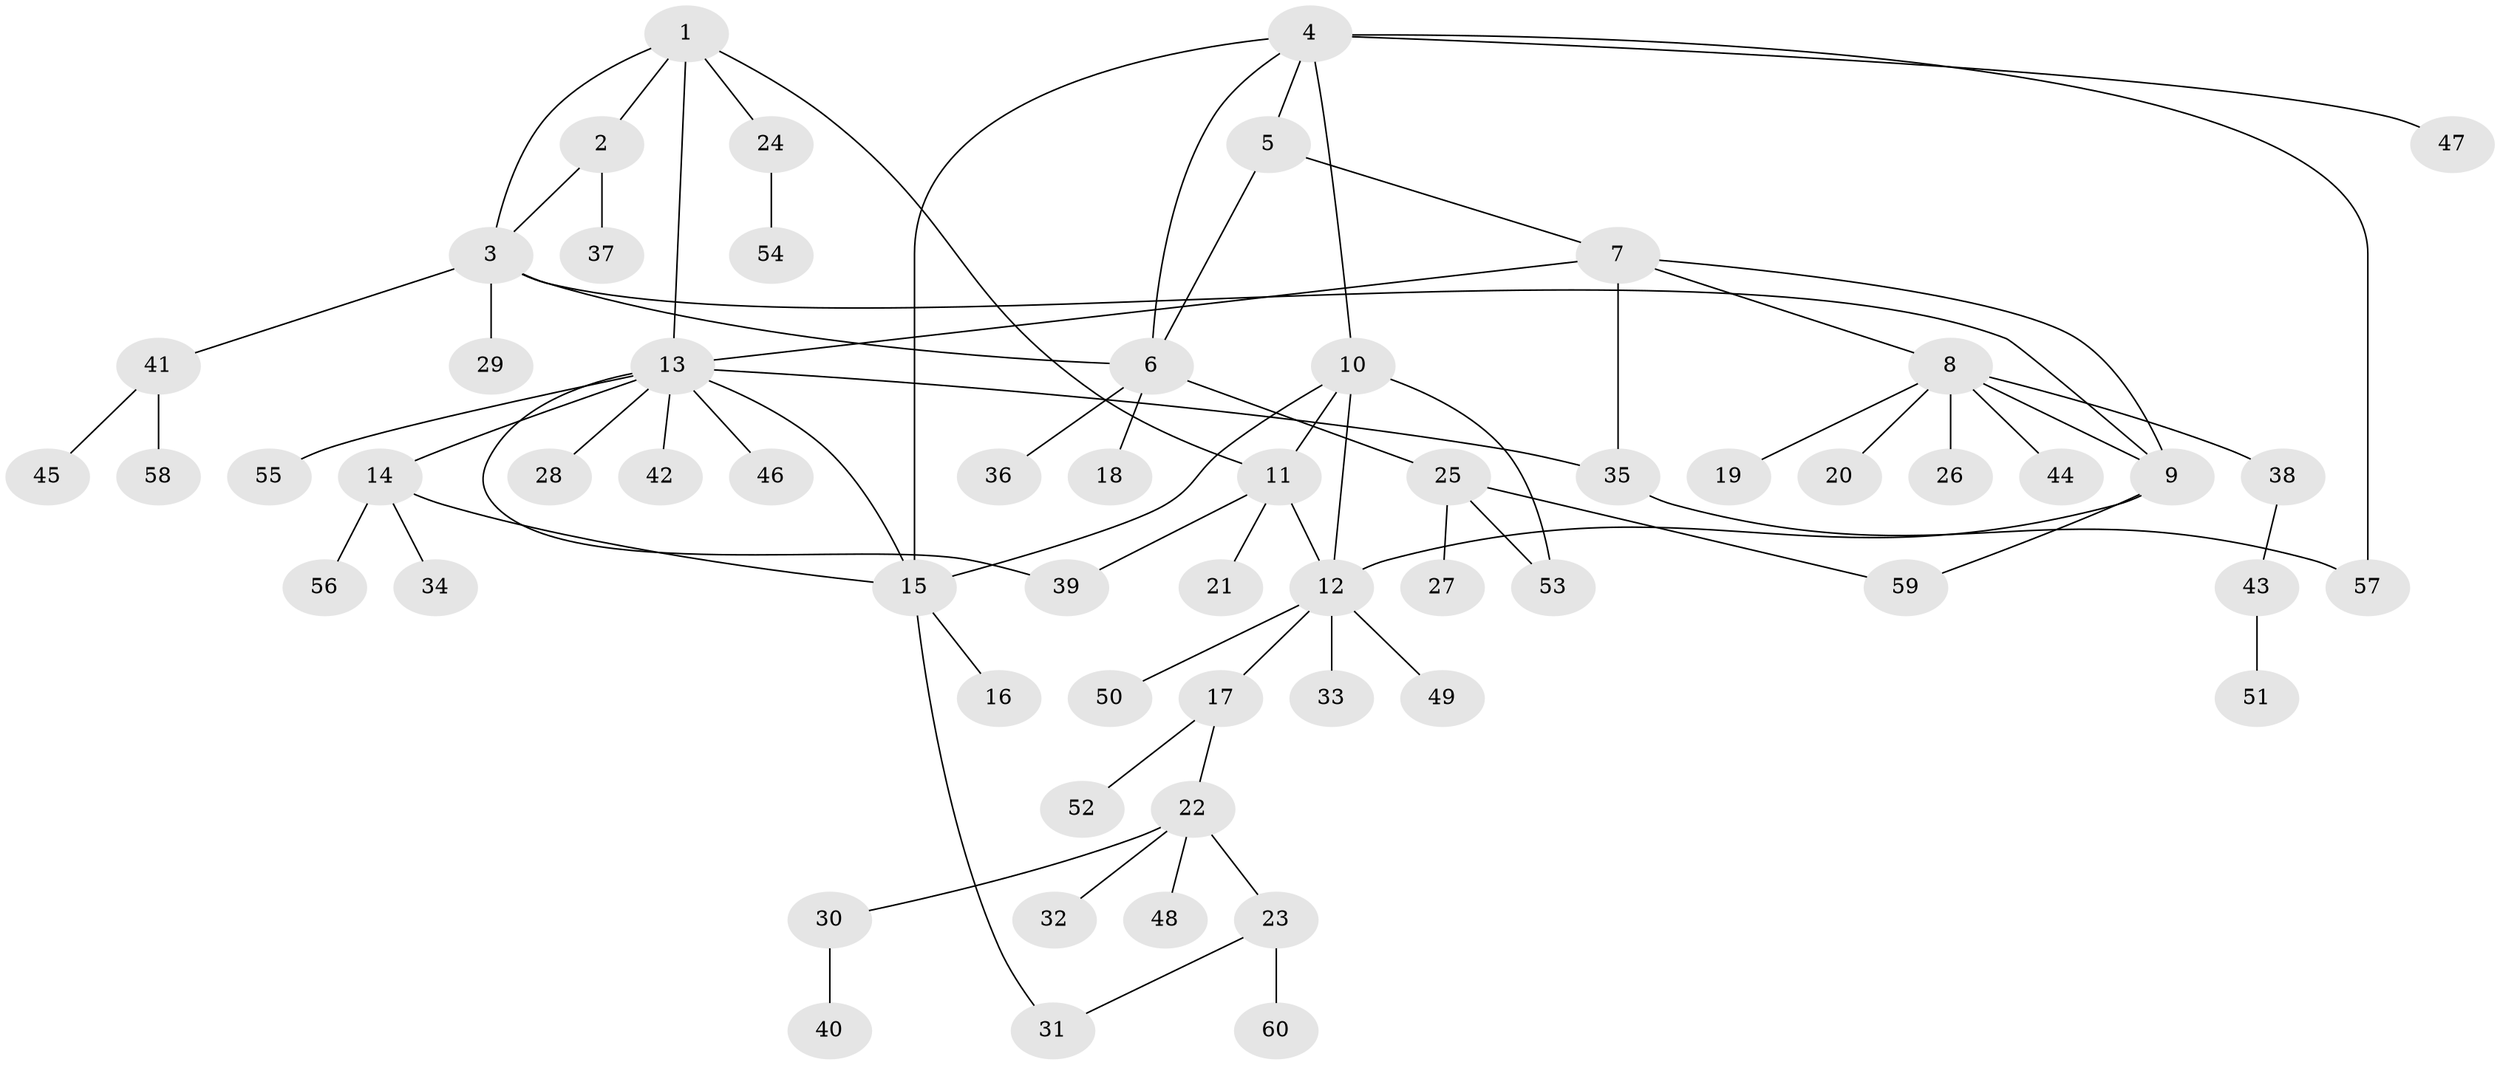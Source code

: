 // Generated by graph-tools (version 1.1) at 2025/54/03/09/25 04:54:57]
// undirected, 60 vertices, 76 edges
graph export_dot {
graph [start="1"]
  node [color=gray90,style=filled];
  1;
  2;
  3;
  4;
  5;
  6;
  7;
  8;
  9;
  10;
  11;
  12;
  13;
  14;
  15;
  16;
  17;
  18;
  19;
  20;
  21;
  22;
  23;
  24;
  25;
  26;
  27;
  28;
  29;
  30;
  31;
  32;
  33;
  34;
  35;
  36;
  37;
  38;
  39;
  40;
  41;
  42;
  43;
  44;
  45;
  46;
  47;
  48;
  49;
  50;
  51;
  52;
  53;
  54;
  55;
  56;
  57;
  58;
  59;
  60;
  1 -- 2;
  1 -- 3;
  1 -- 11;
  1 -- 13;
  1 -- 24;
  2 -- 3;
  2 -- 37;
  3 -- 6;
  3 -- 9;
  3 -- 29;
  3 -- 41;
  4 -- 5;
  4 -- 6;
  4 -- 10;
  4 -- 15;
  4 -- 47;
  4 -- 57;
  5 -- 6;
  5 -- 7;
  6 -- 18;
  6 -- 25;
  6 -- 36;
  7 -- 8;
  7 -- 9;
  7 -- 13;
  7 -- 35;
  8 -- 9;
  8 -- 19;
  8 -- 20;
  8 -- 26;
  8 -- 38;
  8 -- 44;
  9 -- 12;
  9 -- 59;
  10 -- 11;
  10 -- 12;
  10 -- 15;
  10 -- 53;
  11 -- 12;
  11 -- 21;
  11 -- 39;
  12 -- 17;
  12 -- 33;
  12 -- 49;
  12 -- 50;
  13 -- 14;
  13 -- 15;
  13 -- 28;
  13 -- 35;
  13 -- 39;
  13 -- 42;
  13 -- 46;
  13 -- 55;
  14 -- 15;
  14 -- 34;
  14 -- 56;
  15 -- 16;
  15 -- 31;
  17 -- 22;
  17 -- 52;
  22 -- 23;
  22 -- 30;
  22 -- 32;
  22 -- 48;
  23 -- 31;
  23 -- 60;
  24 -- 54;
  25 -- 27;
  25 -- 53;
  25 -- 59;
  30 -- 40;
  35 -- 57;
  38 -- 43;
  41 -- 45;
  41 -- 58;
  43 -- 51;
}
